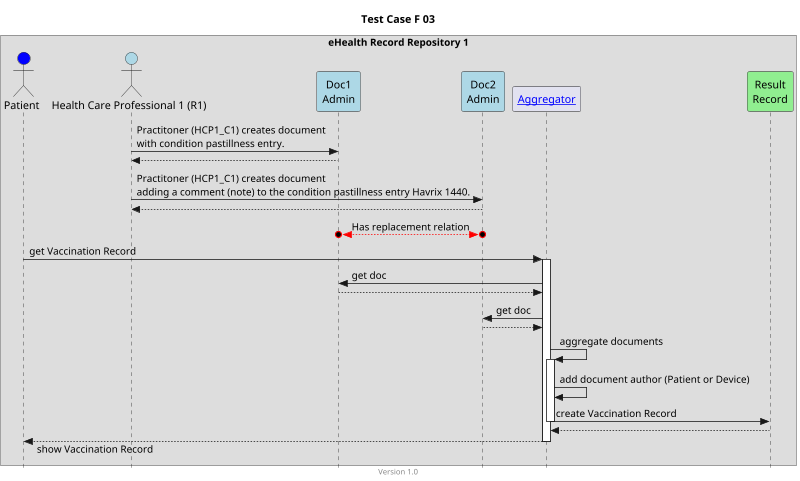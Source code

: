 @startuml
title Test Case F 03
footer Version 1.0
skinparam responseMessageBelowArrow true
skinparam style strictuml
scale max 800 width


box "eHealth Record Repository 1"
actor "Patient" as PAT #blue
actor "Health Care Professional 1 (R1)" as HCP1_C1 #lightblue
participant "Doc1\nAdmin" as Doc1 #lightblue
participant "Doc2\nAdmin" as Doc2 #lightblue
participant "[[aggregator.html Aggregator]]" as AGG
participant "Result\nRecord" as RES #lightgreen
end box

HCP1_C1 -> Doc1: Practitoner (HCP1_C1) creates document\nwith condition pastillness entry.
HCP1_C1 <-- Doc1

HCP1_C1 -> Doc2: Practitoner (HCP1_C1) creates document\nadding a comment (note) to the condition pastillness entry Havrix 1440.
HCP1_C1 <-- Doc2

Doc2 o<-[#red]->o Doc1: Has replacement relation

PAT -> AGG: get Vaccination Record
activate AGG

AGG -> Doc1: get doc
AGG <-- Doc1

AGG -> Doc2: get doc
AGG <-- Doc2
 
AGG -> AGG: aggregate documents 
activate AGG
AGG -> AGG: add document author (Patient or Device)
AGG -> RES: create Vaccination Record
deactivate AGG
AGG <-- RES

PAT <-- AGG: show Vaccination Record
deactivate AGG


@enduml

